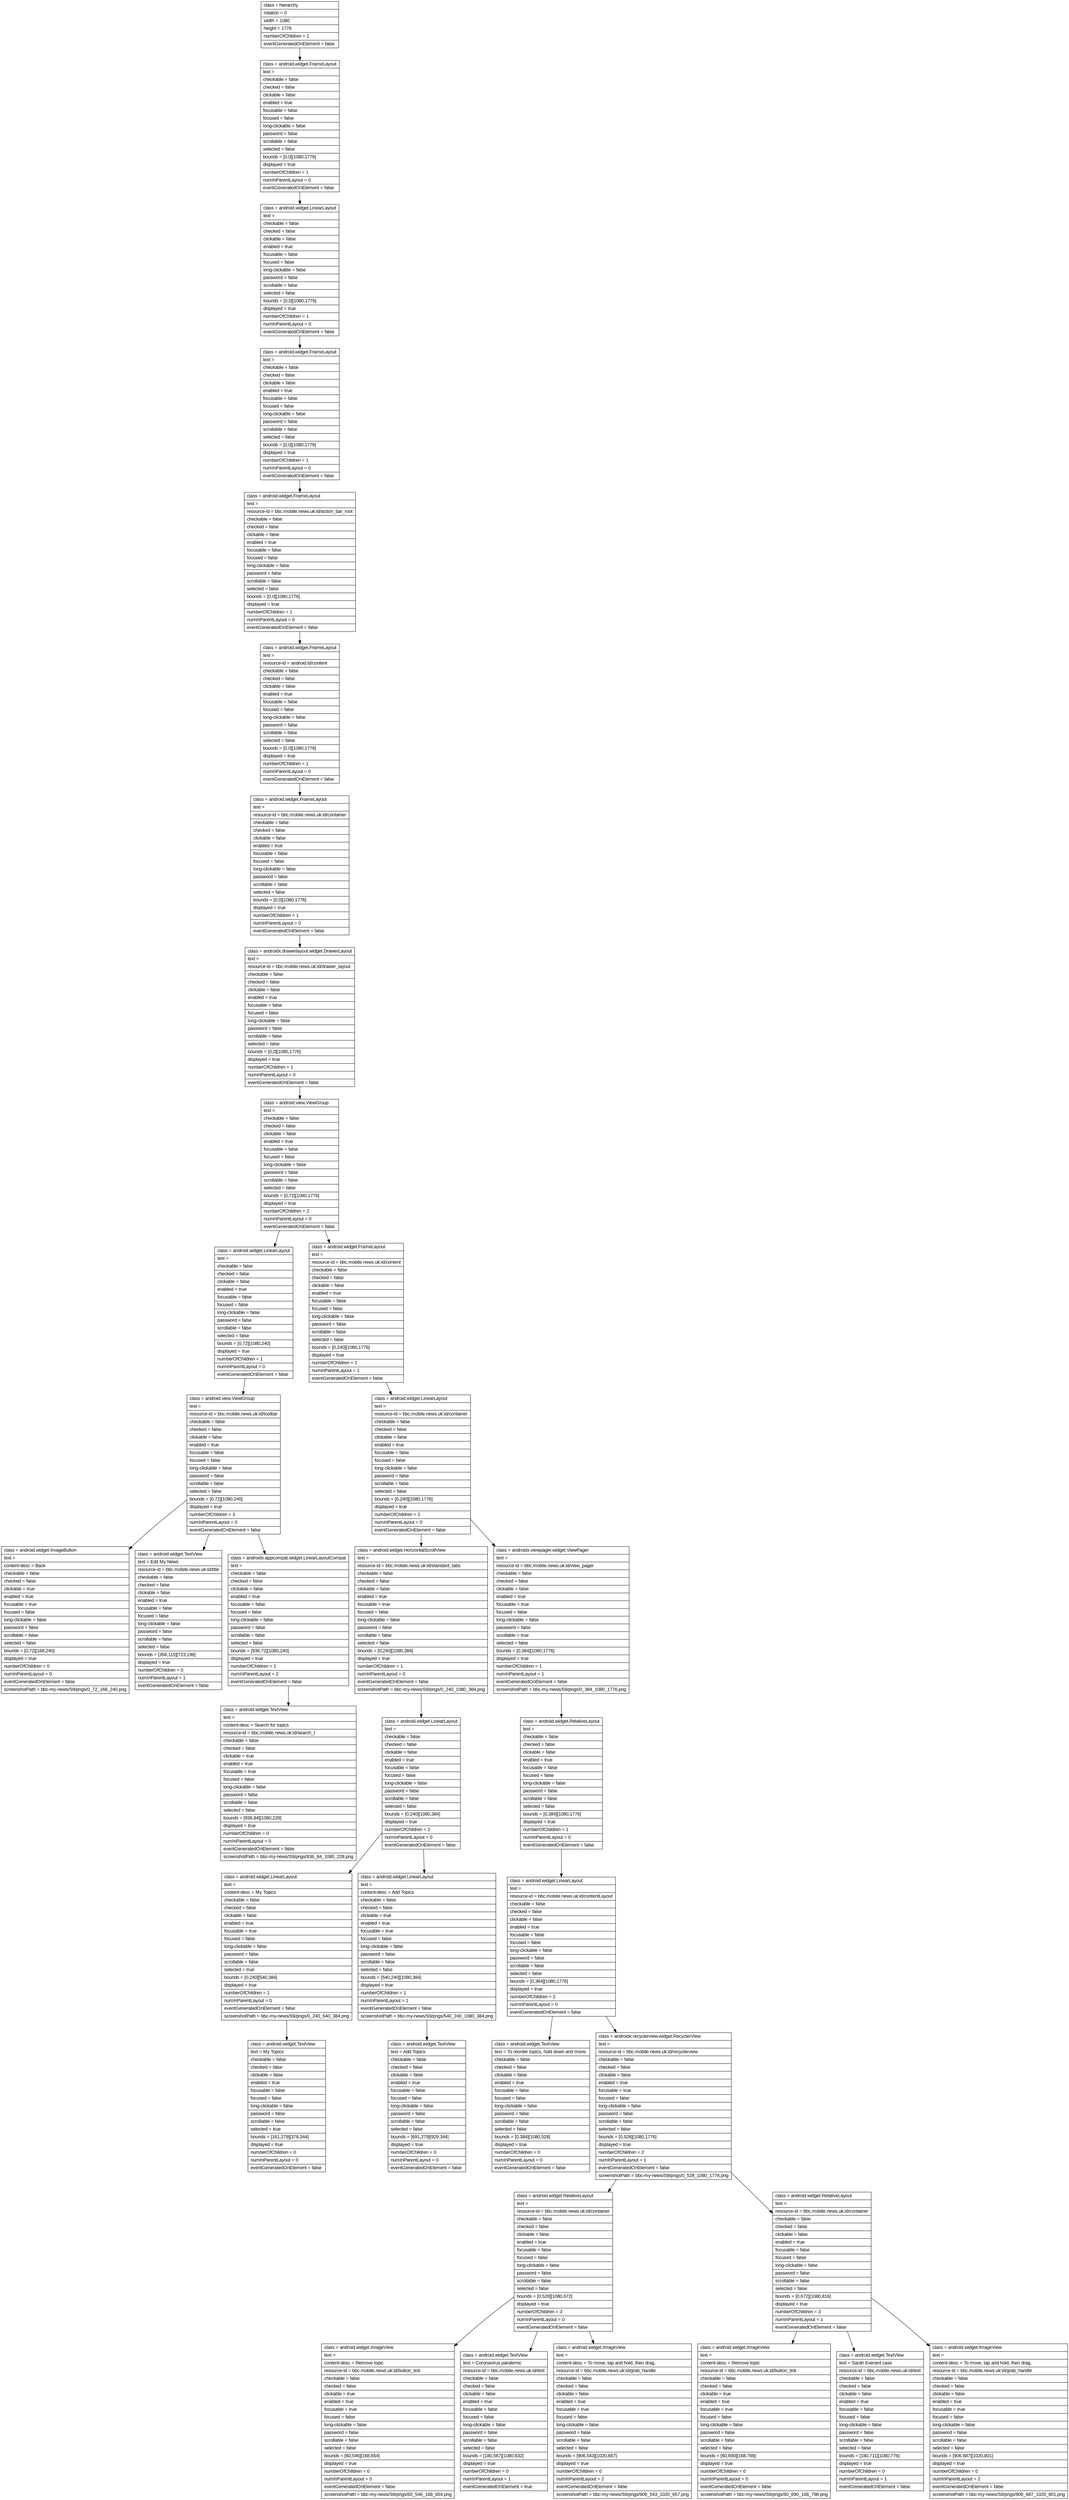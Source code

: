 digraph Layout {

	node [shape=record fontname=Arial];

	0	[label="{class = hierarchy\l|rotation = 0\l|width = 1080\l|height = 1776\l|numberOfChildren = 1\l|eventGeneratedOnElement = false \l}"]
	1	[label="{class = android.widget.FrameLayout\l|text = \l|checkable = false\l|checked = false\l|clickable = false\l|enabled = true\l|focusable = false\l|focused = false\l|long-clickable = false\l|password = false\l|scrollable = false\l|selected = false\l|bounds = [0,0][1080,1776]\l|displayed = true\l|numberOfChildren = 1\l|numInParentLayout = 0\l|eventGeneratedOnElement = false \l}"]
	2	[label="{class = android.widget.LinearLayout\l|text = \l|checkable = false\l|checked = false\l|clickable = false\l|enabled = true\l|focusable = false\l|focused = false\l|long-clickable = false\l|password = false\l|scrollable = false\l|selected = false\l|bounds = [0,0][1080,1776]\l|displayed = true\l|numberOfChildren = 1\l|numInParentLayout = 0\l|eventGeneratedOnElement = false \l}"]
	3	[label="{class = android.widget.FrameLayout\l|text = \l|checkable = false\l|checked = false\l|clickable = false\l|enabled = true\l|focusable = false\l|focused = false\l|long-clickable = false\l|password = false\l|scrollable = false\l|selected = false\l|bounds = [0,0][1080,1776]\l|displayed = true\l|numberOfChildren = 1\l|numInParentLayout = 0\l|eventGeneratedOnElement = false \l}"]
	4	[label="{class = android.widget.FrameLayout\l|text = \l|resource-id = bbc.mobile.news.uk:id/action_bar_root\l|checkable = false\l|checked = false\l|clickable = false\l|enabled = true\l|focusable = false\l|focused = false\l|long-clickable = false\l|password = false\l|scrollable = false\l|selected = false\l|bounds = [0,0][1080,1776]\l|displayed = true\l|numberOfChildren = 1\l|numInParentLayout = 0\l|eventGeneratedOnElement = false \l}"]
	5	[label="{class = android.widget.FrameLayout\l|text = \l|resource-id = android:id/content\l|checkable = false\l|checked = false\l|clickable = false\l|enabled = true\l|focusable = false\l|focused = false\l|long-clickable = false\l|password = false\l|scrollable = false\l|selected = false\l|bounds = [0,0][1080,1776]\l|displayed = true\l|numberOfChildren = 1\l|numInParentLayout = 0\l|eventGeneratedOnElement = false \l}"]
	6	[label="{class = android.widget.FrameLayout\l|text = \l|resource-id = bbc.mobile.news.uk:id/container\l|checkable = false\l|checked = false\l|clickable = false\l|enabled = true\l|focusable = false\l|focused = false\l|long-clickable = false\l|password = false\l|scrollable = false\l|selected = false\l|bounds = [0,0][1080,1776]\l|displayed = true\l|numberOfChildren = 1\l|numInParentLayout = 0\l|eventGeneratedOnElement = false \l}"]
	7	[label="{class = androidx.drawerlayout.widget.DrawerLayout\l|text = \l|resource-id = bbc.mobile.news.uk:id/drawer_layout\l|checkable = false\l|checked = false\l|clickable = false\l|enabled = true\l|focusable = false\l|focused = false\l|long-clickable = false\l|password = false\l|scrollable = false\l|selected = false\l|bounds = [0,0][1080,1776]\l|displayed = true\l|numberOfChildren = 1\l|numInParentLayout = 0\l|eventGeneratedOnElement = false \l}"]
	8	[label="{class = android.view.ViewGroup\l|text = \l|checkable = false\l|checked = false\l|clickable = false\l|enabled = true\l|focusable = false\l|focused = false\l|long-clickable = false\l|password = false\l|scrollable = false\l|selected = false\l|bounds = [0,72][1080,1776]\l|displayed = true\l|numberOfChildren = 2\l|numInParentLayout = 0\l|eventGeneratedOnElement = false \l}"]
	9	[label="{class = android.widget.LinearLayout\l|text = \l|checkable = false\l|checked = false\l|clickable = false\l|enabled = true\l|focusable = false\l|focused = false\l|long-clickable = false\l|password = false\l|scrollable = false\l|selected = false\l|bounds = [0,72][1080,240]\l|displayed = true\l|numberOfChildren = 1\l|numInParentLayout = 0\l|eventGeneratedOnElement = false \l}"]
	10	[label="{class = android.widget.FrameLayout\l|text = \l|resource-id = bbc.mobile.news.uk:id/content\l|checkable = false\l|checked = false\l|clickable = false\l|enabled = true\l|focusable = false\l|focused = false\l|long-clickable = false\l|password = false\l|scrollable = false\l|selected = false\l|bounds = [0,240][1080,1776]\l|displayed = true\l|numberOfChildren = 1\l|numInParentLayout = 1\l|eventGeneratedOnElement = false \l}"]
	11	[label="{class = android.view.ViewGroup\l|text = \l|resource-id = bbc.mobile.news.uk:id/toolbar\l|checkable = false\l|checked = false\l|clickable = false\l|enabled = true\l|focusable = false\l|focused = false\l|long-clickable = false\l|password = false\l|scrollable = false\l|selected = false\l|bounds = [0,72][1080,240]\l|displayed = true\l|numberOfChildren = 3\l|numInParentLayout = 0\l|eventGeneratedOnElement = false \l}"]
	12	[label="{class = android.widget.LinearLayout\l|text = \l|resource-id = bbc.mobile.news.uk:id/container\l|checkable = false\l|checked = false\l|clickable = false\l|enabled = true\l|focusable = false\l|focused = false\l|long-clickable = false\l|password = false\l|scrollable = false\l|selected = false\l|bounds = [0,240][1080,1776]\l|displayed = true\l|numberOfChildren = 2\l|numInParentLayout = 0\l|eventGeneratedOnElement = false \l}"]
	13	[label="{class = android.widget.ImageButton\l|text = \l|content-desc = Back\l|checkable = false\l|checked = false\l|clickable = true\l|enabled = true\l|focusable = true\l|focused = false\l|long-clickable = false\l|password = false\l|scrollable = false\l|selected = false\l|bounds = [0,72][168,240]\l|displayed = true\l|numberOfChildren = 0\l|numInParentLayout = 0\l|eventGeneratedOnElement = false \l|screenshotPath = bbc-my-news/S9/pngs/0_72_168_240.png\l}"]
	14	[label="{class = android.widget.TextView\l|text = Edit My News\l|resource-id = bbc.mobile.news.uk:id/title\l|checkable = false\l|checked = false\l|clickable = false\l|enabled = true\l|focusable = false\l|focused = false\l|long-clickable = false\l|password = false\l|scrollable = false\l|selected = false\l|bounds = [358,115][723,196]\l|displayed = true\l|numberOfChildren = 0\l|numInParentLayout = 1\l|eventGeneratedOnElement = false \l}"]
	15	[label="{class = androidx.appcompat.widget.LinearLayoutCompat\l|text = \l|checkable = false\l|checked = false\l|clickable = false\l|enabled = true\l|focusable = false\l|focused = false\l|long-clickable = false\l|password = false\l|scrollable = false\l|selected = false\l|bounds = [936,72][1080,240]\l|displayed = true\l|numberOfChildren = 1\l|numInParentLayout = 2\l|eventGeneratedOnElement = false \l}"]
	16	[label="{class = android.widget.HorizontalScrollView\l|text = \l|resource-id = bbc.mobile.news.uk:id/standard_tabs\l|checkable = false\l|checked = false\l|clickable = false\l|enabled = true\l|focusable = true\l|focused = false\l|long-clickable = false\l|password = false\l|scrollable = false\l|selected = false\l|bounds = [0,240][1080,384]\l|displayed = true\l|numberOfChildren = 1\l|numInParentLayout = 0\l|eventGeneratedOnElement = false \l|screenshotPath = bbc-my-news/S9/pngs/0_240_1080_384.png\l}"]
	17	[label="{class = androidx.viewpager.widget.ViewPager\l|text = \l|resource-id = bbc.mobile.news.uk:id/view_pager\l|checkable = false\l|checked = false\l|clickable = false\l|enabled = true\l|focusable = true\l|focused = false\l|long-clickable = false\l|password = false\l|scrollable = true\l|selected = false\l|bounds = [0,384][1080,1776]\l|displayed = true\l|numberOfChildren = 1\l|numInParentLayout = 1\l|eventGeneratedOnElement = false \l|screenshotPath = bbc-my-news/S9/pngs/0_384_1080_1776.png\l}"]
	18	[label="{class = android.widget.TextView\l|text = \l|content-desc = Search for topics\l|resource-id = bbc.mobile.news.uk:id/search_t\l|checkable = false\l|checked = false\l|clickable = true\l|enabled = true\l|focusable = true\l|focused = false\l|long-clickable = false\l|password = false\l|scrollable = false\l|selected = false\l|bounds = [936,84][1080,228]\l|displayed = true\l|numberOfChildren = 0\l|numInParentLayout = 0\l|eventGeneratedOnElement = false \l|screenshotPath = bbc-my-news/S9/pngs/936_84_1080_228.png\l}"]
	19	[label="{class = android.widget.LinearLayout\l|text = \l|checkable = false\l|checked = false\l|clickable = false\l|enabled = true\l|focusable = false\l|focused = false\l|long-clickable = false\l|password = false\l|scrollable = false\l|selected = false\l|bounds = [0,240][1080,384]\l|displayed = true\l|numberOfChildren = 2\l|numInParentLayout = 0\l|eventGeneratedOnElement = false \l}"]
	20	[label="{class = android.widget.RelativeLayout\l|text = \l|checkable = false\l|checked = false\l|clickable = false\l|enabled = true\l|focusable = false\l|focused = false\l|long-clickable = false\l|password = false\l|scrollable = false\l|selected = false\l|bounds = [0,384][1080,1776]\l|displayed = true\l|numberOfChildren = 1\l|numInParentLayout = 0\l|eventGeneratedOnElement = false \l}"]
	21	[label="{class = android.widget.LinearLayout\l|text = \l|content-desc = My Topics\l|checkable = false\l|checked = false\l|clickable = false\l|enabled = true\l|focusable = true\l|focused = false\l|long-clickable = false\l|password = false\l|scrollable = false\l|selected = true\l|bounds = [0,240][540,384]\l|displayed = true\l|numberOfChildren = 1\l|numInParentLayout = 0\l|eventGeneratedOnElement = false \l|screenshotPath = bbc-my-news/S9/pngs/0_240_540_384.png\l}"]
	22	[label="{class = android.widget.LinearLayout\l|text = \l|content-desc = Add Topics\l|checkable = false\l|checked = false\l|clickable = true\l|enabled = true\l|focusable = true\l|focused = false\l|long-clickable = false\l|password = false\l|scrollable = false\l|selected = false\l|bounds = [540,240][1080,384]\l|displayed = true\l|numberOfChildren = 1\l|numInParentLayout = 1\l|eventGeneratedOnElement = false \l|screenshotPath = bbc-my-news/S9/pngs/540_240_1080_384.png\l}"]
	23	[label="{class = android.widget.LinearLayout\l|text = \l|resource-id = bbc.mobile.news.uk:id/contentLayout\l|checkable = false\l|checked = false\l|clickable = false\l|enabled = true\l|focusable = false\l|focused = false\l|long-clickable = false\l|password = false\l|scrollable = false\l|selected = false\l|bounds = [0,384][1080,1776]\l|displayed = true\l|numberOfChildren = 2\l|numInParentLayout = 0\l|eventGeneratedOnElement = false \l}"]
	24	[label="{class = android.widget.TextView\l|text = My Topics\l|checkable = false\l|checked = false\l|clickable = false\l|enabled = true\l|focusable = false\l|focused = false\l|long-clickable = false\l|password = false\l|scrollable = false\l|selected = true\l|bounds = [161,279][378,344]\l|displayed = true\l|numberOfChildren = 0\l|numInParentLayout = 0\l|eventGeneratedOnElement = false \l}"]
	25	[label="{class = android.widget.TextView\l|text = Add Topics\l|checkable = false\l|checked = false\l|clickable = false\l|enabled = true\l|focusable = false\l|focused = false\l|long-clickable = false\l|password = false\l|scrollable = false\l|selected = false\l|bounds = [691,279][929,344]\l|displayed = true\l|numberOfChildren = 0\l|numInParentLayout = 0\l|eventGeneratedOnElement = false \l}"]
	26	[label="{class = android.widget.TextView\l|text = To reorder topics, hold down and move.\l|checkable = false\l|checked = false\l|clickable = false\l|enabled = true\l|focusable = false\l|focused = false\l|long-clickable = false\l|password = false\l|scrollable = false\l|selected = false\l|bounds = [0,384][1080,528]\l|displayed = true\l|numberOfChildren = 0\l|numInParentLayout = 0\l|eventGeneratedOnElement = false \l}"]
	27	[label="{class = androidx.recyclerview.widget.RecyclerView\l|text = \l|resource-id = bbc.mobile.news.uk:id/recyclerview\l|checkable = false\l|checked = false\l|clickable = false\l|enabled = true\l|focusable = true\l|focused = false\l|long-clickable = false\l|password = false\l|scrollable = false\l|selected = false\l|bounds = [0,528][1080,1776]\l|displayed = true\l|numberOfChildren = 2\l|numInParentLayout = 1\l|eventGeneratedOnElement = false \l|screenshotPath = bbc-my-news/S9/pngs/0_528_1080_1776.png\l}"]
	28	[label="{class = android.widget.RelativeLayout\l|text = \l|resource-id = bbc.mobile.news.uk:id/container\l|checkable = false\l|checked = false\l|clickable = false\l|enabled = true\l|focusable = false\l|focused = false\l|long-clickable = false\l|password = false\l|scrollable = false\l|selected = false\l|bounds = [0,528][1080,672]\l|displayed = true\l|numberOfChildren = 3\l|numInParentLayout = 0\l|eventGeneratedOnElement = false \l}"]
	29	[label="{class = android.widget.RelativeLayout\l|text = \l|resource-id = bbc.mobile.news.uk:id/container\l|checkable = false\l|checked = false\l|clickable = false\l|enabled = true\l|focusable = false\l|focused = false\l|long-clickable = false\l|password = false\l|scrollable = false\l|selected = false\l|bounds = [0,672][1080,816]\l|displayed = true\l|numberOfChildren = 3\l|numInParentLayout = 1\l|eventGeneratedOnElement = false \l}"]
	30	[label="{class = android.widget.ImageView\l|text = \l|content-desc = Remove topic\l|resource-id = bbc.mobile.news.uk:id/button_tick\l|checkable = false\l|checked = false\l|clickable = true\l|enabled = true\l|focusable = true\l|focused = false\l|long-clickable = false\l|password = false\l|scrollable = false\l|selected = false\l|bounds = [60,546][168,654]\l|displayed = true\l|numberOfChildren = 0\l|numInParentLayout = 0\l|eventGeneratedOnElement = false \l|screenshotPath = bbc-my-news/S9/pngs/60_546_168_654.png\l}"]
	31	[label="{class = android.widget.TextView\l|text = Coronavirus pandemic\l|resource-id = bbc.mobile.news.uk:id/text\l|checkable = false\l|checked = false\l|clickable = false\l|enabled = true\l|focusable = false\l|focused = false\l|long-clickable = false\l|password = false\l|scrollable = false\l|selected = false\l|bounds = [180,567][1080,632]\l|displayed = true\l|numberOfChildren = 0\l|numInParentLayout = 1\l|eventGeneratedOnElement = true \l}"]
	32	[label="{class = android.widget.ImageView\l|text = \l|content-desc = To move, tap and hold, then drag.\l|resource-id = bbc.mobile.news.uk:id/grab_handle\l|checkable = false\l|checked = false\l|clickable = false\l|enabled = true\l|focusable = true\l|focused = false\l|long-clickable = false\l|password = false\l|scrollable = false\l|selected = false\l|bounds = [906,543][1020,657]\l|displayed = true\l|numberOfChildren = 0\l|numInParentLayout = 2\l|eventGeneratedOnElement = false \l|screenshotPath = bbc-my-news/S9/pngs/906_543_1020_657.png\l}"]
	33	[label="{class = android.widget.ImageView\l|text = \l|content-desc = Remove topic\l|resource-id = bbc.mobile.news.uk:id/button_tick\l|checkable = false\l|checked = false\l|clickable = true\l|enabled = true\l|focusable = true\l|focused = false\l|long-clickable = false\l|password = false\l|scrollable = false\l|selected = false\l|bounds = [60,690][168,798]\l|displayed = true\l|numberOfChildren = 0\l|numInParentLayout = 0\l|eventGeneratedOnElement = false \l|screenshotPath = bbc-my-news/S9/pngs/60_690_168_798.png\l}"]
	34	[label="{class = android.widget.TextView\l|text = Sarah Everard case\l|resource-id = bbc.mobile.news.uk:id/text\l|checkable = false\l|checked = false\l|clickable = false\l|enabled = true\l|focusable = false\l|focused = false\l|long-clickable = false\l|password = false\l|scrollable = false\l|selected = false\l|bounds = [180,711][1080,776]\l|displayed = true\l|numberOfChildren = 0\l|numInParentLayout = 1\l|eventGeneratedOnElement = false \l}"]
	35	[label="{class = android.widget.ImageView\l|text = \l|content-desc = To move, tap and hold, then drag.\l|resource-id = bbc.mobile.news.uk:id/grab_handle\l|checkable = false\l|checked = false\l|clickable = false\l|enabled = true\l|focusable = true\l|focused = false\l|long-clickable = false\l|password = false\l|scrollable = false\l|selected = false\l|bounds = [906,687][1020,801]\l|displayed = true\l|numberOfChildren = 0\l|numInParentLayout = 2\l|eventGeneratedOnElement = false \l|screenshotPath = bbc-my-news/S9/pngs/906_687_1020_801.png\l}"]


	0 -> 1
	1 -> 2
	2 -> 3
	3 -> 4
	4 -> 5
	5 -> 6
	6 -> 7
	7 -> 8
	8 -> 9
	8 -> 10
	9 -> 11
	10 -> 12
	11 -> 13
	11 -> 14
	11 -> 15
	12 -> 16
	12 -> 17
	15 -> 18
	16 -> 19
	17 -> 20
	19 -> 21
	19 -> 22
	20 -> 23
	21 -> 24
	22 -> 25
	23 -> 26
	23 -> 27
	27 -> 28
	27 -> 29
	28 -> 30
	28 -> 31
	28 -> 32
	29 -> 33
	29 -> 34
	29 -> 35


}